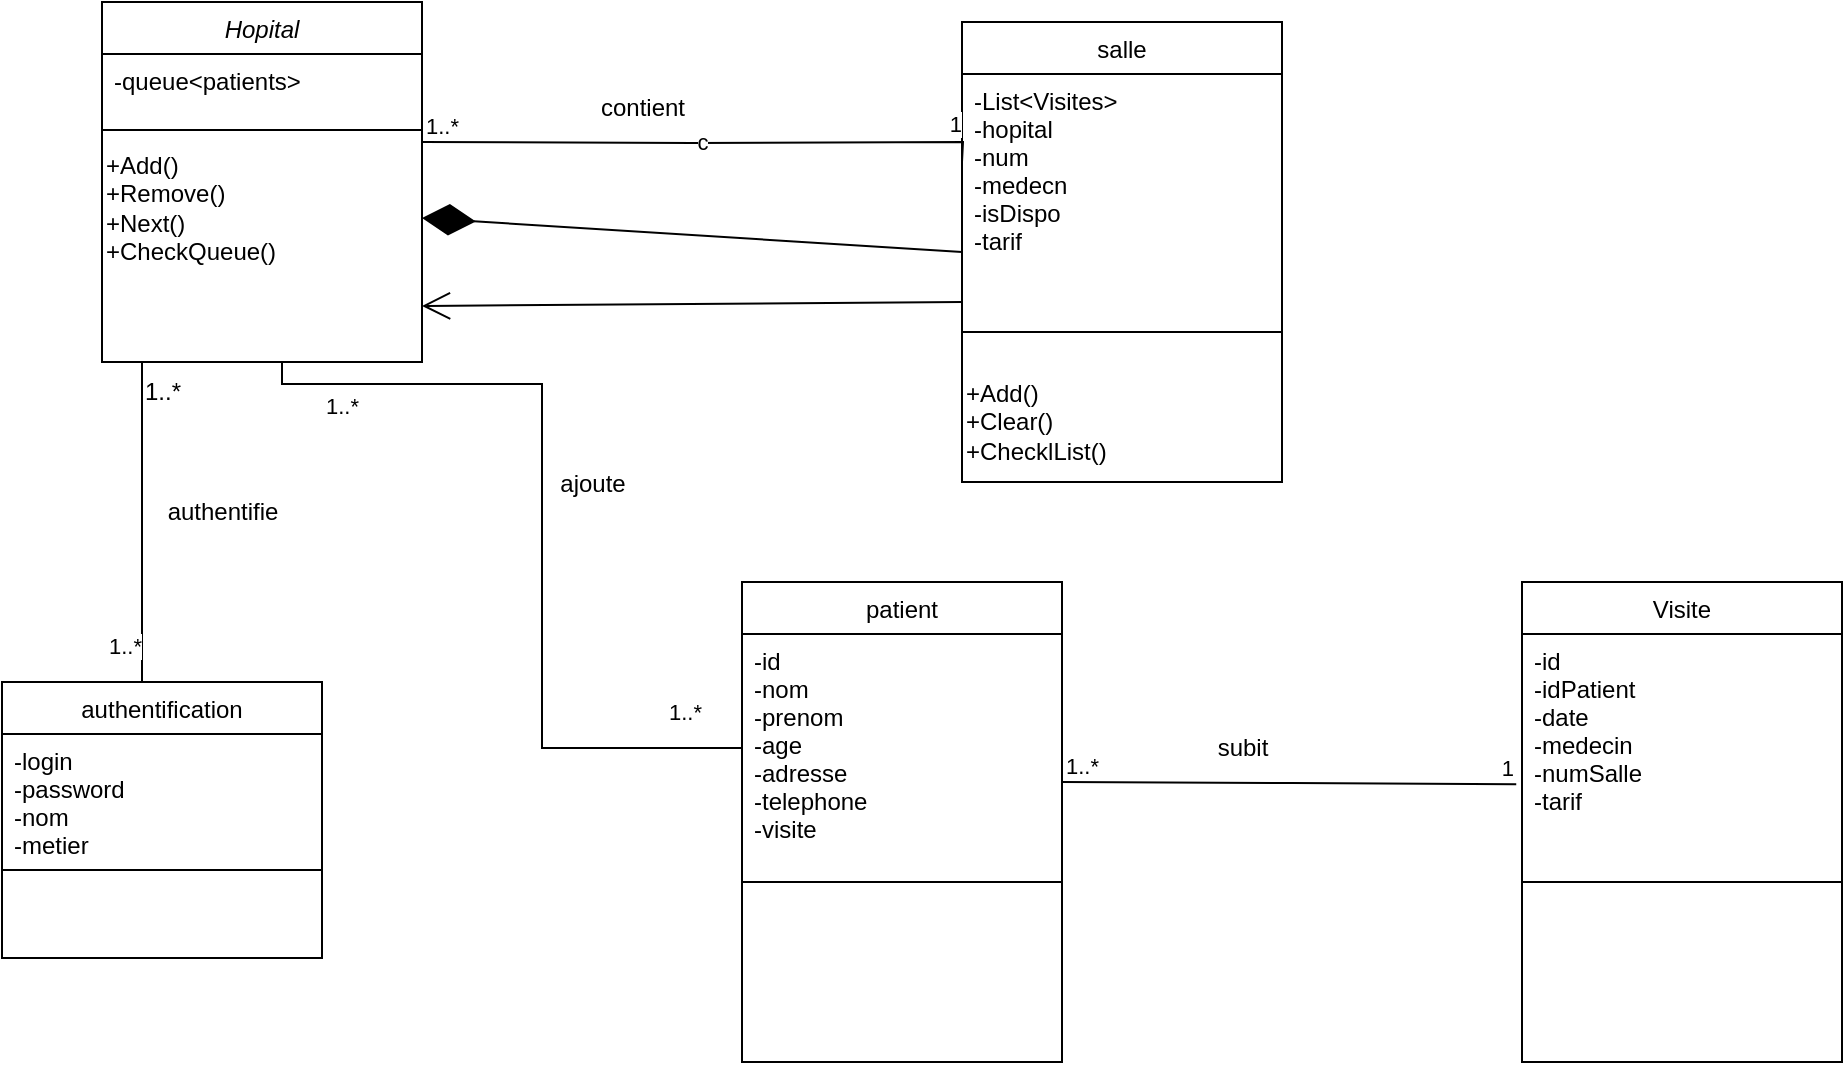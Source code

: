 <mxfile version="22.1.7" type="device">
  <diagram id="C5RBs43oDa-KdzZeNtuy" name="Page-1">
    <mxGraphModel dx="1402" dy="1044" grid="1" gridSize="10" guides="1" tooltips="1" connect="1" arrows="1" fold="1" page="1" pageScale="1" pageWidth="827" pageHeight="1169" math="0" shadow="0">
      <root>
        <mxCell id="WIyWlLk6GJQsqaUBKTNV-0" />
        <mxCell id="WIyWlLk6GJQsqaUBKTNV-1" parent="WIyWlLk6GJQsqaUBKTNV-0" />
        <mxCell id="zkfFHV4jXpPFQw0GAbJ--0" value="Hopital" style="swimlane;fontStyle=2;align=center;verticalAlign=top;childLayout=stackLayout;horizontal=1;startSize=26;horizontalStack=0;resizeParent=1;resizeLast=0;collapsible=1;marginBottom=0;rounded=0;shadow=0;strokeWidth=1;" parent="WIyWlLk6GJQsqaUBKTNV-1" vertex="1">
          <mxGeometry x="220" y="120" width="160" height="180" as="geometry">
            <mxRectangle x="230" y="140" width="160" height="26" as="alternateBounds" />
          </mxGeometry>
        </mxCell>
        <mxCell id="zkfFHV4jXpPFQw0GAbJ--3" value="-queue&lt;patients&gt;" style="text;align=left;verticalAlign=top;spacingLeft=4;spacingRight=4;overflow=hidden;rotatable=0;points=[[0,0.5],[1,0.5]];portConstraint=eastwest;rounded=0;shadow=0;html=0;" parent="zkfFHV4jXpPFQw0GAbJ--0" vertex="1">
          <mxGeometry y="26" width="160" height="34" as="geometry" />
        </mxCell>
        <mxCell id="zkfFHV4jXpPFQw0GAbJ--4" value="" style="line;html=1;strokeWidth=1;align=left;verticalAlign=middle;spacingTop=-1;spacingLeft=3;spacingRight=3;rotatable=0;labelPosition=right;points=[];portConstraint=eastwest;" parent="zkfFHV4jXpPFQw0GAbJ--0" vertex="1">
          <mxGeometry y="60" width="160" height="8" as="geometry" />
        </mxCell>
        <mxCell id="6XXvuU-Lun3faMRKQFoZ-5" value="+Add()&lt;br&gt;+Remove()&lt;br&gt;+Next()&lt;br&gt;+CheckQueue()" style="text;html=1;align=left;verticalAlign=middle;resizable=0;points=[];autosize=1;strokeColor=none;fillColor=none;" parent="zkfFHV4jXpPFQw0GAbJ--0" vertex="1">
          <mxGeometry y="68" width="160" height="70" as="geometry" />
        </mxCell>
        <mxCell id="zkfFHV4jXpPFQw0GAbJ--17" value="salle" style="swimlane;fontStyle=0;align=center;verticalAlign=top;childLayout=stackLayout;horizontal=1;startSize=26;horizontalStack=0;resizeParent=1;resizeLast=0;collapsible=1;marginBottom=0;rounded=0;shadow=0;strokeWidth=1;" parent="WIyWlLk6GJQsqaUBKTNV-1" vertex="1">
          <mxGeometry x="650" y="130" width="160" height="230" as="geometry">
            <mxRectangle x="550" y="140" width="160" height="26" as="alternateBounds" />
          </mxGeometry>
        </mxCell>
        <mxCell id="zkfFHV4jXpPFQw0GAbJ--18" value="-List&lt;Visites&gt;&#xa;-hopital&#xa;-num&#xa;-medecn&#xa;-isDispo&#xa;-tarif" style="text;align=left;verticalAlign=top;spacingLeft=4;spacingRight=4;overflow=hidden;rotatable=0;points=[[0,0.5],[1,0.5]];portConstraint=eastwest;" parent="zkfFHV4jXpPFQw0GAbJ--17" vertex="1">
          <mxGeometry y="26" width="160" height="114" as="geometry" />
        </mxCell>
        <mxCell id="zkfFHV4jXpPFQw0GAbJ--23" value="" style="line;html=1;strokeWidth=1;align=left;verticalAlign=middle;spacingTop=-1;spacingLeft=3;spacingRight=3;rotatable=0;labelPosition=right;points=[];portConstraint=eastwest;" parent="zkfFHV4jXpPFQw0GAbJ--17" vertex="1">
          <mxGeometry y="140" width="160" height="30" as="geometry" />
        </mxCell>
        <mxCell id="mgz2Pg71gGVxApZ-29Tk-0" value="&lt;div style=&quot;&quot;&gt;&lt;span style=&quot;background-color: initial;&quot;&gt;+Add()&lt;/span&gt;&lt;/div&gt;&lt;div style=&quot;&quot;&gt;&lt;span style=&quot;background-color: initial;&quot;&gt;+Clear()&lt;/span&gt;&lt;/div&gt;&lt;div style=&quot;&quot;&gt;&lt;span style=&quot;background-color: initial;&quot;&gt;+ChecklList()&lt;/span&gt;&lt;/div&gt;" style="text;html=1;align=left;verticalAlign=middle;resizable=0;points=[];autosize=1;strokeColor=none;fillColor=none;" vertex="1" parent="zkfFHV4jXpPFQw0GAbJ--17">
          <mxGeometry y="170" width="160" height="60" as="geometry" />
        </mxCell>
        <mxCell id="6XXvuU-Lun3faMRKQFoZ-0" value="patient" style="swimlane;fontStyle=0;align=center;verticalAlign=top;childLayout=stackLayout;horizontal=1;startSize=26;horizontalStack=0;resizeParent=1;resizeLast=0;collapsible=1;marginBottom=0;rounded=0;shadow=0;strokeWidth=1;" parent="WIyWlLk6GJQsqaUBKTNV-1" vertex="1">
          <mxGeometry x="540" y="410" width="160" height="240" as="geometry">
            <mxRectangle x="340" y="380" width="170" height="26" as="alternateBounds" />
          </mxGeometry>
        </mxCell>
        <mxCell id="6XXvuU-Lun3faMRKQFoZ-1" value="-id&#xa;-nom&#xa;-prenom&#xa;-age&#xa;-adresse&#xa;-telephone&#xa;-visite" style="text;align=left;verticalAlign=top;spacingLeft=4;spacingRight=4;overflow=hidden;rotatable=0;points=[[0,0.5],[1,0.5]];portConstraint=eastwest;" parent="6XXvuU-Lun3faMRKQFoZ-0" vertex="1">
          <mxGeometry y="26" width="160" height="114" as="geometry" />
        </mxCell>
        <mxCell id="6XXvuU-Lun3faMRKQFoZ-2" value="" style="line;html=1;strokeWidth=1;align=left;verticalAlign=middle;spacingTop=-1;spacingLeft=3;spacingRight=3;rotatable=0;labelPosition=right;points=[];portConstraint=eastwest;" parent="6XXvuU-Lun3faMRKQFoZ-0" vertex="1">
          <mxGeometry y="140" width="160" height="20" as="geometry" />
        </mxCell>
        <mxCell id="6XXvuU-Lun3faMRKQFoZ-15" value="Visite" style="swimlane;fontStyle=0;align=center;verticalAlign=top;childLayout=stackLayout;horizontal=1;startSize=26;horizontalStack=0;resizeParent=1;resizeLast=0;collapsible=1;marginBottom=0;rounded=0;shadow=0;strokeWidth=1;" parent="WIyWlLk6GJQsqaUBKTNV-1" vertex="1">
          <mxGeometry x="930" y="410" width="160" height="240" as="geometry">
            <mxRectangle x="340" y="380" width="170" height="26" as="alternateBounds" />
          </mxGeometry>
        </mxCell>
        <mxCell id="6XXvuU-Lun3faMRKQFoZ-16" value="-id&#xa;-idPatient&#xa;-date&#xa;-medecin&#xa;-numSalle&#xa;-tarif" style="text;align=left;verticalAlign=top;spacingLeft=4;spacingRight=4;overflow=hidden;rotatable=0;points=[[0,0.5],[1,0.5]];portConstraint=eastwest;" parent="6XXvuU-Lun3faMRKQFoZ-15" vertex="1">
          <mxGeometry y="26" width="160" height="114" as="geometry" />
        </mxCell>
        <mxCell id="6XXvuU-Lun3faMRKQFoZ-17" value="" style="line;html=1;strokeWidth=1;align=left;verticalAlign=middle;spacingTop=-1;spacingLeft=3;spacingRight=3;rotatable=0;labelPosition=right;points=[];portConstraint=eastwest;" parent="6XXvuU-Lun3faMRKQFoZ-15" vertex="1">
          <mxGeometry y="140" width="160" height="20" as="geometry" />
        </mxCell>
        <mxCell id="6XXvuU-Lun3faMRKQFoZ-23" value="" style="endArrow=diamondThin;endFill=1;endSize=24;html=1;rounded=0;exitX=0;exitY=0.5;exitDx=0;exitDy=0;" parent="WIyWlLk6GJQsqaUBKTNV-1" source="zkfFHV4jXpPFQw0GAbJ--17" target="6XXvuU-Lun3faMRKQFoZ-5" edge="1">
          <mxGeometry width="160" relative="1" as="geometry">
            <mxPoint x="510" y="250" as="sourcePoint" />
            <mxPoint x="380" y="240" as="targetPoint" />
          </mxGeometry>
        </mxCell>
        <mxCell id="6XXvuU-Lun3faMRKQFoZ-25" value="" style="endArrow=open;endFill=1;endSize=12;html=1;rounded=0;" parent="WIyWlLk6GJQsqaUBKTNV-1" edge="1">
          <mxGeometry width="160" relative="1" as="geometry">
            <mxPoint x="650" y="270" as="sourcePoint" />
            <mxPoint x="380" y="272" as="targetPoint" />
          </mxGeometry>
        </mxCell>
        <mxCell id="6XXvuU-Lun3faMRKQFoZ-32" value="c" style="endArrow=none;html=1;edgeStyle=orthogonalEdgeStyle;rounded=0;" parent="WIyWlLk6GJQsqaUBKTNV-1" edge="1">
          <mxGeometry relative="1" as="geometry">
            <mxPoint x="380" y="190" as="sourcePoint" />
            <mxPoint x="650" y="200" as="targetPoint" />
          </mxGeometry>
        </mxCell>
        <mxCell id="6XXvuU-Lun3faMRKQFoZ-33" value="1..*" style="edgeLabel;resizable=0;html=1;align=left;verticalAlign=bottom;" parent="6XXvuU-Lun3faMRKQFoZ-32" connectable="0" vertex="1">
          <mxGeometry x="-1" relative="1" as="geometry" />
        </mxCell>
        <mxCell id="6XXvuU-Lun3faMRKQFoZ-34" value="1" style="edgeLabel;resizable=0;html=1;align=right;verticalAlign=bottom;" parent="6XXvuU-Lun3faMRKQFoZ-32" connectable="0" vertex="1">
          <mxGeometry x="1" relative="1" as="geometry">
            <mxPoint y="-10" as="offset" />
          </mxGeometry>
        </mxCell>
        <mxCell id="6XXvuU-Lun3faMRKQFoZ-35" value="" style="endArrow=none;html=1;edgeStyle=orthogonalEdgeStyle;rounded=0;entryX=0;entryY=0.5;entryDx=0;entryDy=0;" parent="WIyWlLk6GJQsqaUBKTNV-1" target="6XXvuU-Lun3faMRKQFoZ-1" edge="1">
          <mxGeometry relative="1" as="geometry">
            <mxPoint x="320" y="300" as="sourcePoint" />
            <mxPoint x="530" y="493" as="targetPoint" />
            <Array as="points">
              <mxPoint x="310" y="300" />
              <mxPoint x="310" y="311" />
              <mxPoint x="440" y="311" />
              <mxPoint x="440" y="493" />
            </Array>
          </mxGeometry>
        </mxCell>
        <mxCell id="6XXvuU-Lun3faMRKQFoZ-36" value="1..*" style="edgeLabel;resizable=0;html=1;align=left;verticalAlign=bottom;" parent="6XXvuU-Lun3faMRKQFoZ-35" connectable="0" vertex="1">
          <mxGeometry x="-1" relative="1" as="geometry">
            <mxPoint x="10" y="30" as="offset" />
          </mxGeometry>
        </mxCell>
        <mxCell id="6XXvuU-Lun3faMRKQFoZ-37" value="1..*" style="edgeLabel;resizable=0;html=1;align=right;verticalAlign=bottom;" parent="6XXvuU-Lun3faMRKQFoZ-35" connectable="0" vertex="1">
          <mxGeometry x="1" relative="1" as="geometry">
            <mxPoint x="-20" y="-10" as="offset" />
          </mxGeometry>
        </mxCell>
        <mxCell id="6XXvuU-Lun3faMRKQFoZ-39" value="contient" style="text;html=1;align=center;verticalAlign=middle;resizable=0;points=[];autosize=1;strokeColor=none;fillColor=none;" parent="WIyWlLk6GJQsqaUBKTNV-1" vertex="1">
          <mxGeometry x="455" y="158" width="70" height="30" as="geometry" />
        </mxCell>
        <mxCell id="6XXvuU-Lun3faMRKQFoZ-40" value="ajoute" style="text;html=1;align=center;verticalAlign=middle;resizable=0;points=[];autosize=1;strokeColor=none;fillColor=none;" parent="WIyWlLk6GJQsqaUBKTNV-1" vertex="1">
          <mxGeometry x="435" y="346" width="60" height="30" as="geometry" />
        </mxCell>
        <mxCell id="6XXvuU-Lun3faMRKQFoZ-41" value="" style="endArrow=none;html=1;edgeStyle=orthogonalEdgeStyle;rounded=0;exitX=0.25;exitY=1;exitDx=0;exitDy=0;entryX=0.5;entryY=0;entryDx=0;entryDy=0;" parent="WIyWlLk6GJQsqaUBKTNV-1" source="zkfFHV4jXpPFQw0GAbJ--0" target="6XXvuU-Lun3faMRKQFoZ-67" edge="1">
          <mxGeometry relative="1" as="geometry">
            <mxPoint x="59.5" y="356" as="sourcePoint" />
            <mxPoint x="279.75" y="420" as="targetPoint" />
            <Array as="points">
              <mxPoint x="240" y="300" />
              <mxPoint x="240" y="460" />
            </Array>
          </mxGeometry>
        </mxCell>
        <mxCell id="6XXvuU-Lun3faMRKQFoZ-43" value="1..*" style="edgeLabel;resizable=0;html=1;align=right;verticalAlign=bottom;" parent="6XXvuU-Lun3faMRKQFoZ-41" connectable="0" vertex="1">
          <mxGeometry x="1" relative="1" as="geometry">
            <mxPoint x="-10" y="-10" as="offset" />
          </mxGeometry>
        </mxCell>
        <mxCell id="6XXvuU-Lun3faMRKQFoZ-44" value="1..*" style="text;html=1;align=center;verticalAlign=middle;resizable=0;points=[];autosize=1;strokeColor=none;fillColor=none;" parent="WIyWlLk6GJQsqaUBKTNV-1" vertex="1">
          <mxGeometry x="230" y="300" width="40" height="30" as="geometry" />
        </mxCell>
        <mxCell id="6XXvuU-Lun3faMRKQFoZ-45" value="authentifie" style="text;html=1;align=center;verticalAlign=middle;resizable=0;points=[];autosize=1;strokeColor=none;fillColor=none;" parent="WIyWlLk6GJQsqaUBKTNV-1" vertex="1">
          <mxGeometry x="240" y="360" width="80" height="30" as="geometry" />
        </mxCell>
        <mxCell id="6XXvuU-Lun3faMRKQFoZ-46" value="" style="endArrow=none;html=1;edgeStyle=orthogonalEdgeStyle;rounded=0;entryX=-0.018;entryY=0.659;entryDx=0;entryDy=0;entryPerimeter=0;" parent="WIyWlLk6GJQsqaUBKTNV-1" target="6XXvuU-Lun3faMRKQFoZ-16" edge="1">
          <mxGeometry relative="1" as="geometry">
            <mxPoint x="700" y="510" as="sourcePoint" />
            <mxPoint x="860" y="510" as="targetPoint" />
          </mxGeometry>
        </mxCell>
        <mxCell id="6XXvuU-Lun3faMRKQFoZ-47" value="1..*" style="edgeLabel;resizable=0;html=1;align=left;verticalAlign=bottom;" parent="6XXvuU-Lun3faMRKQFoZ-46" connectable="0" vertex="1">
          <mxGeometry x="-1" relative="1" as="geometry" />
        </mxCell>
        <mxCell id="6XXvuU-Lun3faMRKQFoZ-48" value="1" style="edgeLabel;resizable=0;html=1;align=right;verticalAlign=bottom;" parent="6XXvuU-Lun3faMRKQFoZ-46" connectable="0" vertex="1">
          <mxGeometry x="1" relative="1" as="geometry" />
        </mxCell>
        <mxCell id="6XXvuU-Lun3faMRKQFoZ-49" value="subit" style="text;html=1;align=center;verticalAlign=middle;resizable=0;points=[];autosize=1;strokeColor=none;fillColor=none;" parent="WIyWlLk6GJQsqaUBKTNV-1" vertex="1">
          <mxGeometry x="765" y="478" width="50" height="30" as="geometry" />
        </mxCell>
        <mxCell id="6XXvuU-Lun3faMRKQFoZ-67" value="authentification" style="swimlane;fontStyle=0;align=center;verticalAlign=top;childLayout=stackLayout;horizontal=1;startSize=26;horizontalStack=0;resizeParent=1;resizeLast=0;collapsible=1;marginBottom=0;rounded=0;shadow=0;strokeWidth=1;" parent="WIyWlLk6GJQsqaUBKTNV-1" vertex="1">
          <mxGeometry x="170" y="460" width="160" height="138" as="geometry">
            <mxRectangle x="120" y="360" width="160" height="26" as="alternateBounds" />
          </mxGeometry>
        </mxCell>
        <mxCell id="6XXvuU-Lun3faMRKQFoZ-68" value="-login&#xa;-password&#xa;-nom&#xa;-metier&#xa;" style="text;align=left;verticalAlign=top;spacingLeft=4;spacingRight=4;overflow=hidden;rotatable=0;points=[[0,0.5],[1,0.5]];portConstraint=eastwest;" parent="6XXvuU-Lun3faMRKQFoZ-67" vertex="1">
          <mxGeometry y="26" width="160" height="64" as="geometry" />
        </mxCell>
        <mxCell id="6XXvuU-Lun3faMRKQFoZ-69" value="" style="line;html=1;strokeWidth=1;align=left;verticalAlign=middle;spacingTop=-1;spacingLeft=3;spacingRight=3;rotatable=0;labelPosition=right;points=[];portConstraint=eastwest;" parent="6XXvuU-Lun3faMRKQFoZ-67" vertex="1">
          <mxGeometry y="90" width="160" height="8" as="geometry" />
        </mxCell>
      </root>
    </mxGraphModel>
  </diagram>
</mxfile>
